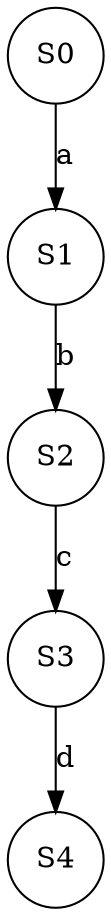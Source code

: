 digraph AFN{
node [shape=circle];
S0 [label="S0"];
S1 [label="S1"];
S2 [label="S2"];
S3 [label="S3"];
S4 [label="S4"];
S0->S1[label="a"];
S1->S2[label="b"];
S2->S3[label="c"];
S3->S4[label="d"];
}
